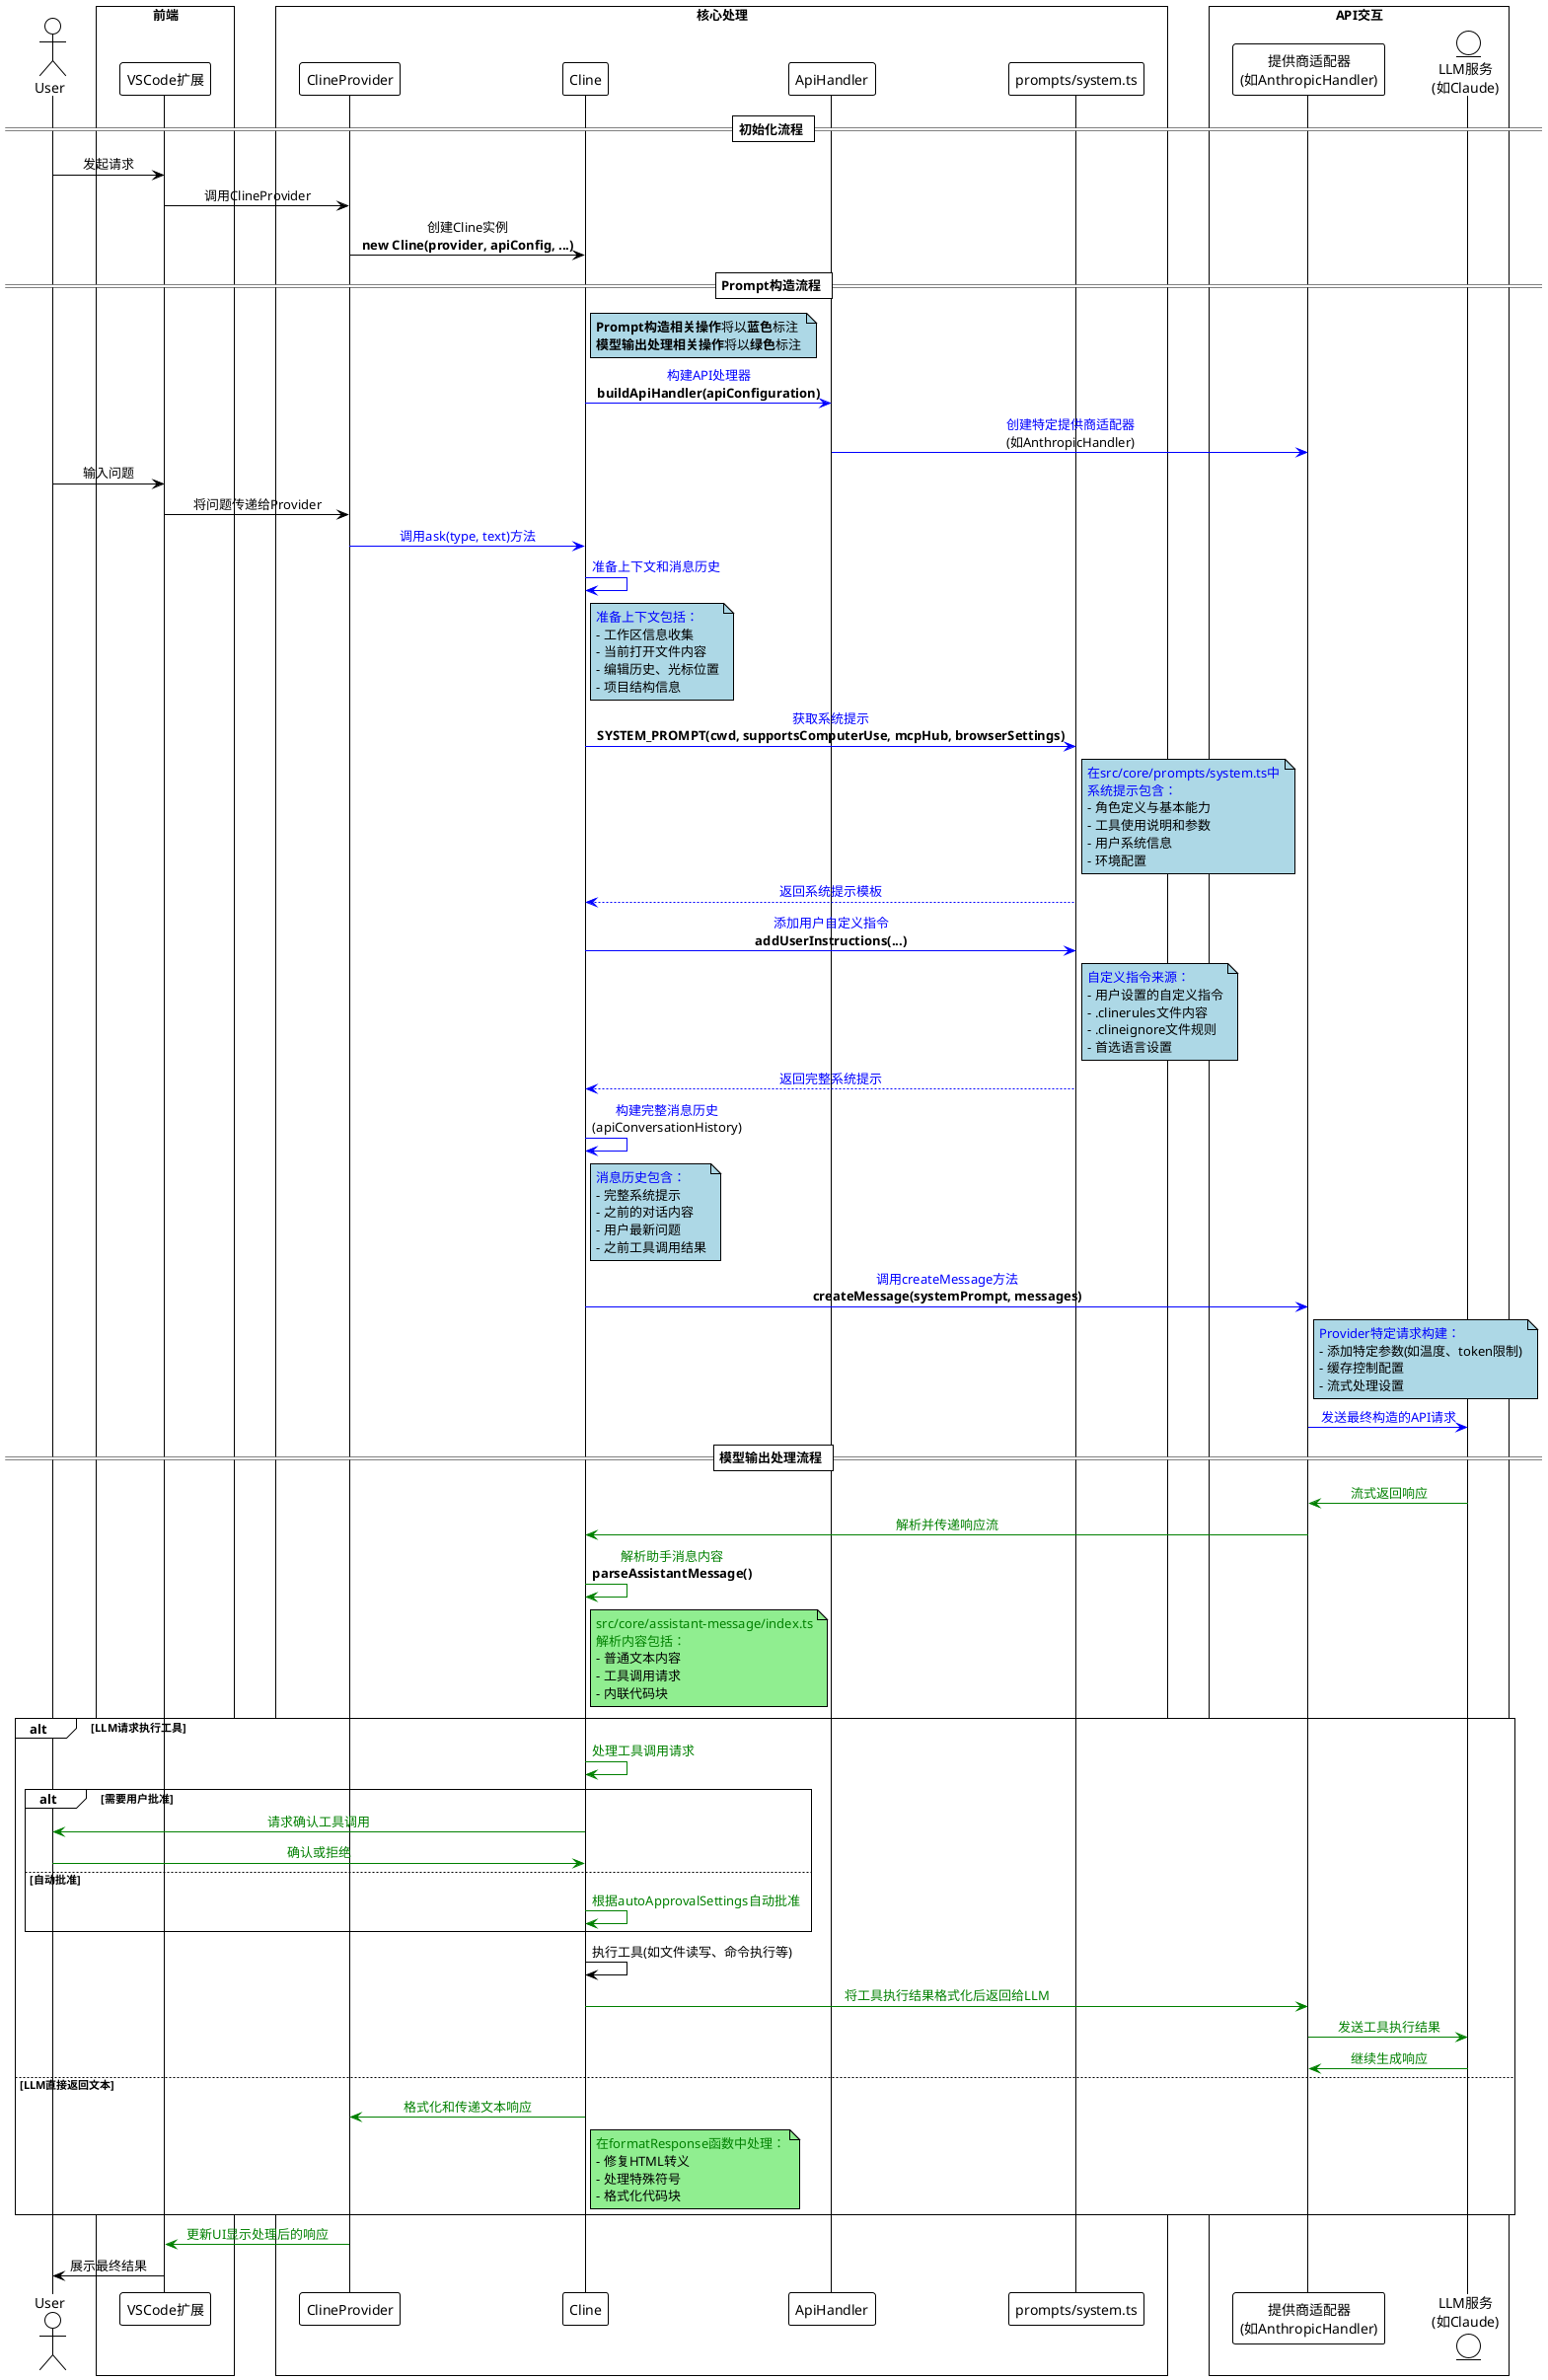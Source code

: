 @startuml Cline执行流程

!theme plain
skinparam BackgroundColor white
skinparam ParticipantPadding 20
skinparam BoxPadding 20
skinparam SequenceMessageAlign center

actor User
participant "VSCode扩展" as Extension
participant "ClineProvider" as Provider
participant "Cline" as Core
participant "ApiHandler" as API
participant "prompts/system.ts" as SystemPrompt
participant "提供商适配器\n(如AnthropicHandler)" as ProviderAdapter
entity "LLM服务\n(如Claude)" as LLM

box "前端" #White
  participant Extension
end box

box "核心处理" #White
  participant Provider
  participant Core
  participant API
  participant SystemPrompt
end box

box "API交互" #White
  participant ProviderAdapter
  entity LLM
end box

== 初始化流程 ==
User -> Extension: 发起请求
Extension -> Provider: 调用ClineProvider
Provider -> Core: 创建Cline实例\n**new Cline(provider, apiConfig, ...)**

== Prompt构造流程 ==
note right of Core #LightBlue
  <b>Prompt构造相关操作</b>将以<b>蓝色</b>标注
  <b>模型输出处理相关操作</b>将以<b>绿色</b>标注
end note

Core -[#blue]> API: <color:blue>构建API处理器</color>\n**buildApiHandler(apiConfiguration)**
API -[#blue]> ProviderAdapter: <color:blue>创建特定提供商适配器</color>\n(如AnthropicHandler)

User -> Extension: 输入问题
Extension -> Provider: 将问题传递给Provider
Provider -[#blue]> Core: <color:blue>调用ask(type, text)方法</color>

Core -[#blue]> Core: <color:blue>准备上下文和消息历史</color>
note right of Core #LightBlue
  <color:blue>准备上下文包括：</color>
  - 工作区信息收集
  - 当前打开文件内容
  - 编辑历史、光标位置
  - 项目结构信息
end note

Core -[#blue]> SystemPrompt: <color:blue>获取系统提示</color>\n**SYSTEM_PROMPT(cwd, supportsComputerUse, mcpHub, browserSettings)**
note right of SystemPrompt #LightBlue
  <color:blue>在src/core/prompts/system.ts中</color>
  <color:blue>系统提示包含：</color>
  - 角色定义与基本能力
  - 工具使用说明和参数
  - 用户系统信息
  - 环境配置
end note

SystemPrompt -[#blue]-> Core: <color:blue>返回系统提示模板</color>

Core -[#blue]> SystemPrompt: <color:blue>添加用户自定义指令</color>\n**addUserInstructions(...)**
note right of SystemPrompt #LightBlue
  <color:blue>自定义指令来源：</color>
  - 用户设置的自定义指令
  - .clinerules文件内容
  - .clineignore文件规则
  - 首选语言设置
end note

SystemPrompt -[#blue]-> Core: <color:blue>返回完整系统提示</color>

Core -[#blue]> Core: <color:blue>构建完整消息历史</color>\n(apiConversationHistory)
note right of Core #LightBlue
  <color:blue>消息历史包含：</color>
  - 完整系统提示
  - 之前的对话内容
  - 用户最新问题
  - 之前工具调用结果
end note

Core -[#blue]> ProviderAdapter: <color:blue>调用createMessage方法</color>\n**createMessage(systemPrompt, messages)**
note right of ProviderAdapter #LightBlue
  <color:blue>Provider特定请求构建：</color>
  - 添加特定参数(如温度、token限制)
  - 缓存控制配置
  - 流式处理设置
end note

ProviderAdapter -[#blue]> LLM: <color:blue>发送最终构造的API请求</color>

== 模型输出处理流程 ==

LLM -[#green]> ProviderAdapter: <color:green>流式返回响应</color>
ProviderAdapter -[#green]> Core: <color:green>解析并传递响应流</color>

Core -[#green]> Core: <color:green>解析助手消息内容</color>\n**parseAssistantMessage()**
note right of Core #LightGreen
  <color:green>src/core/assistant-message/index.ts</color>
  <color:green>解析内容包括：</color>
  - 普通文本内容
  - 工具调用请求
  - 内联代码块
end note

alt LLM请求执行工具
  Core -[#green]> Core: <color:green>处理工具调用请求</color>
  
  alt 需要用户批准
    Core -[#green]> User: <color:green>请求确认工具调用</color>
    User -[#green]> Core: <color:green>确认或拒绝</color>
  else 自动批准
    Core -[#green]> Core: <color:green>根据autoApprovalSettings自动批准</color>
  end
  
  Core -> Core: 执行工具(如文件读写、命令执行等)
  Core -[#green]> ProviderAdapter: <color:green>将工具执行结果格式化后返回给LLM</color>
  ProviderAdapter -[#green]> LLM: <color:green>发送工具执行结果</color>
  LLM -[#green]> ProviderAdapter: <color:green>继续生成响应</color>
else LLM直接返回文本
  Core -[#green]> Provider: <color:green>格式化和传递文本响应</color>
  note right of Core #LightGreen
    <color:green>在formatResponse函数中处理：</color>
    - 修复HTML转义
    - 处理特殊符号
    - 格式化代码块
  end note
end

Provider -[#green]> Extension: <color:green>更新UI显示处理后的响应</color>
Extension -> User: 展示最终结果

@enduml 
